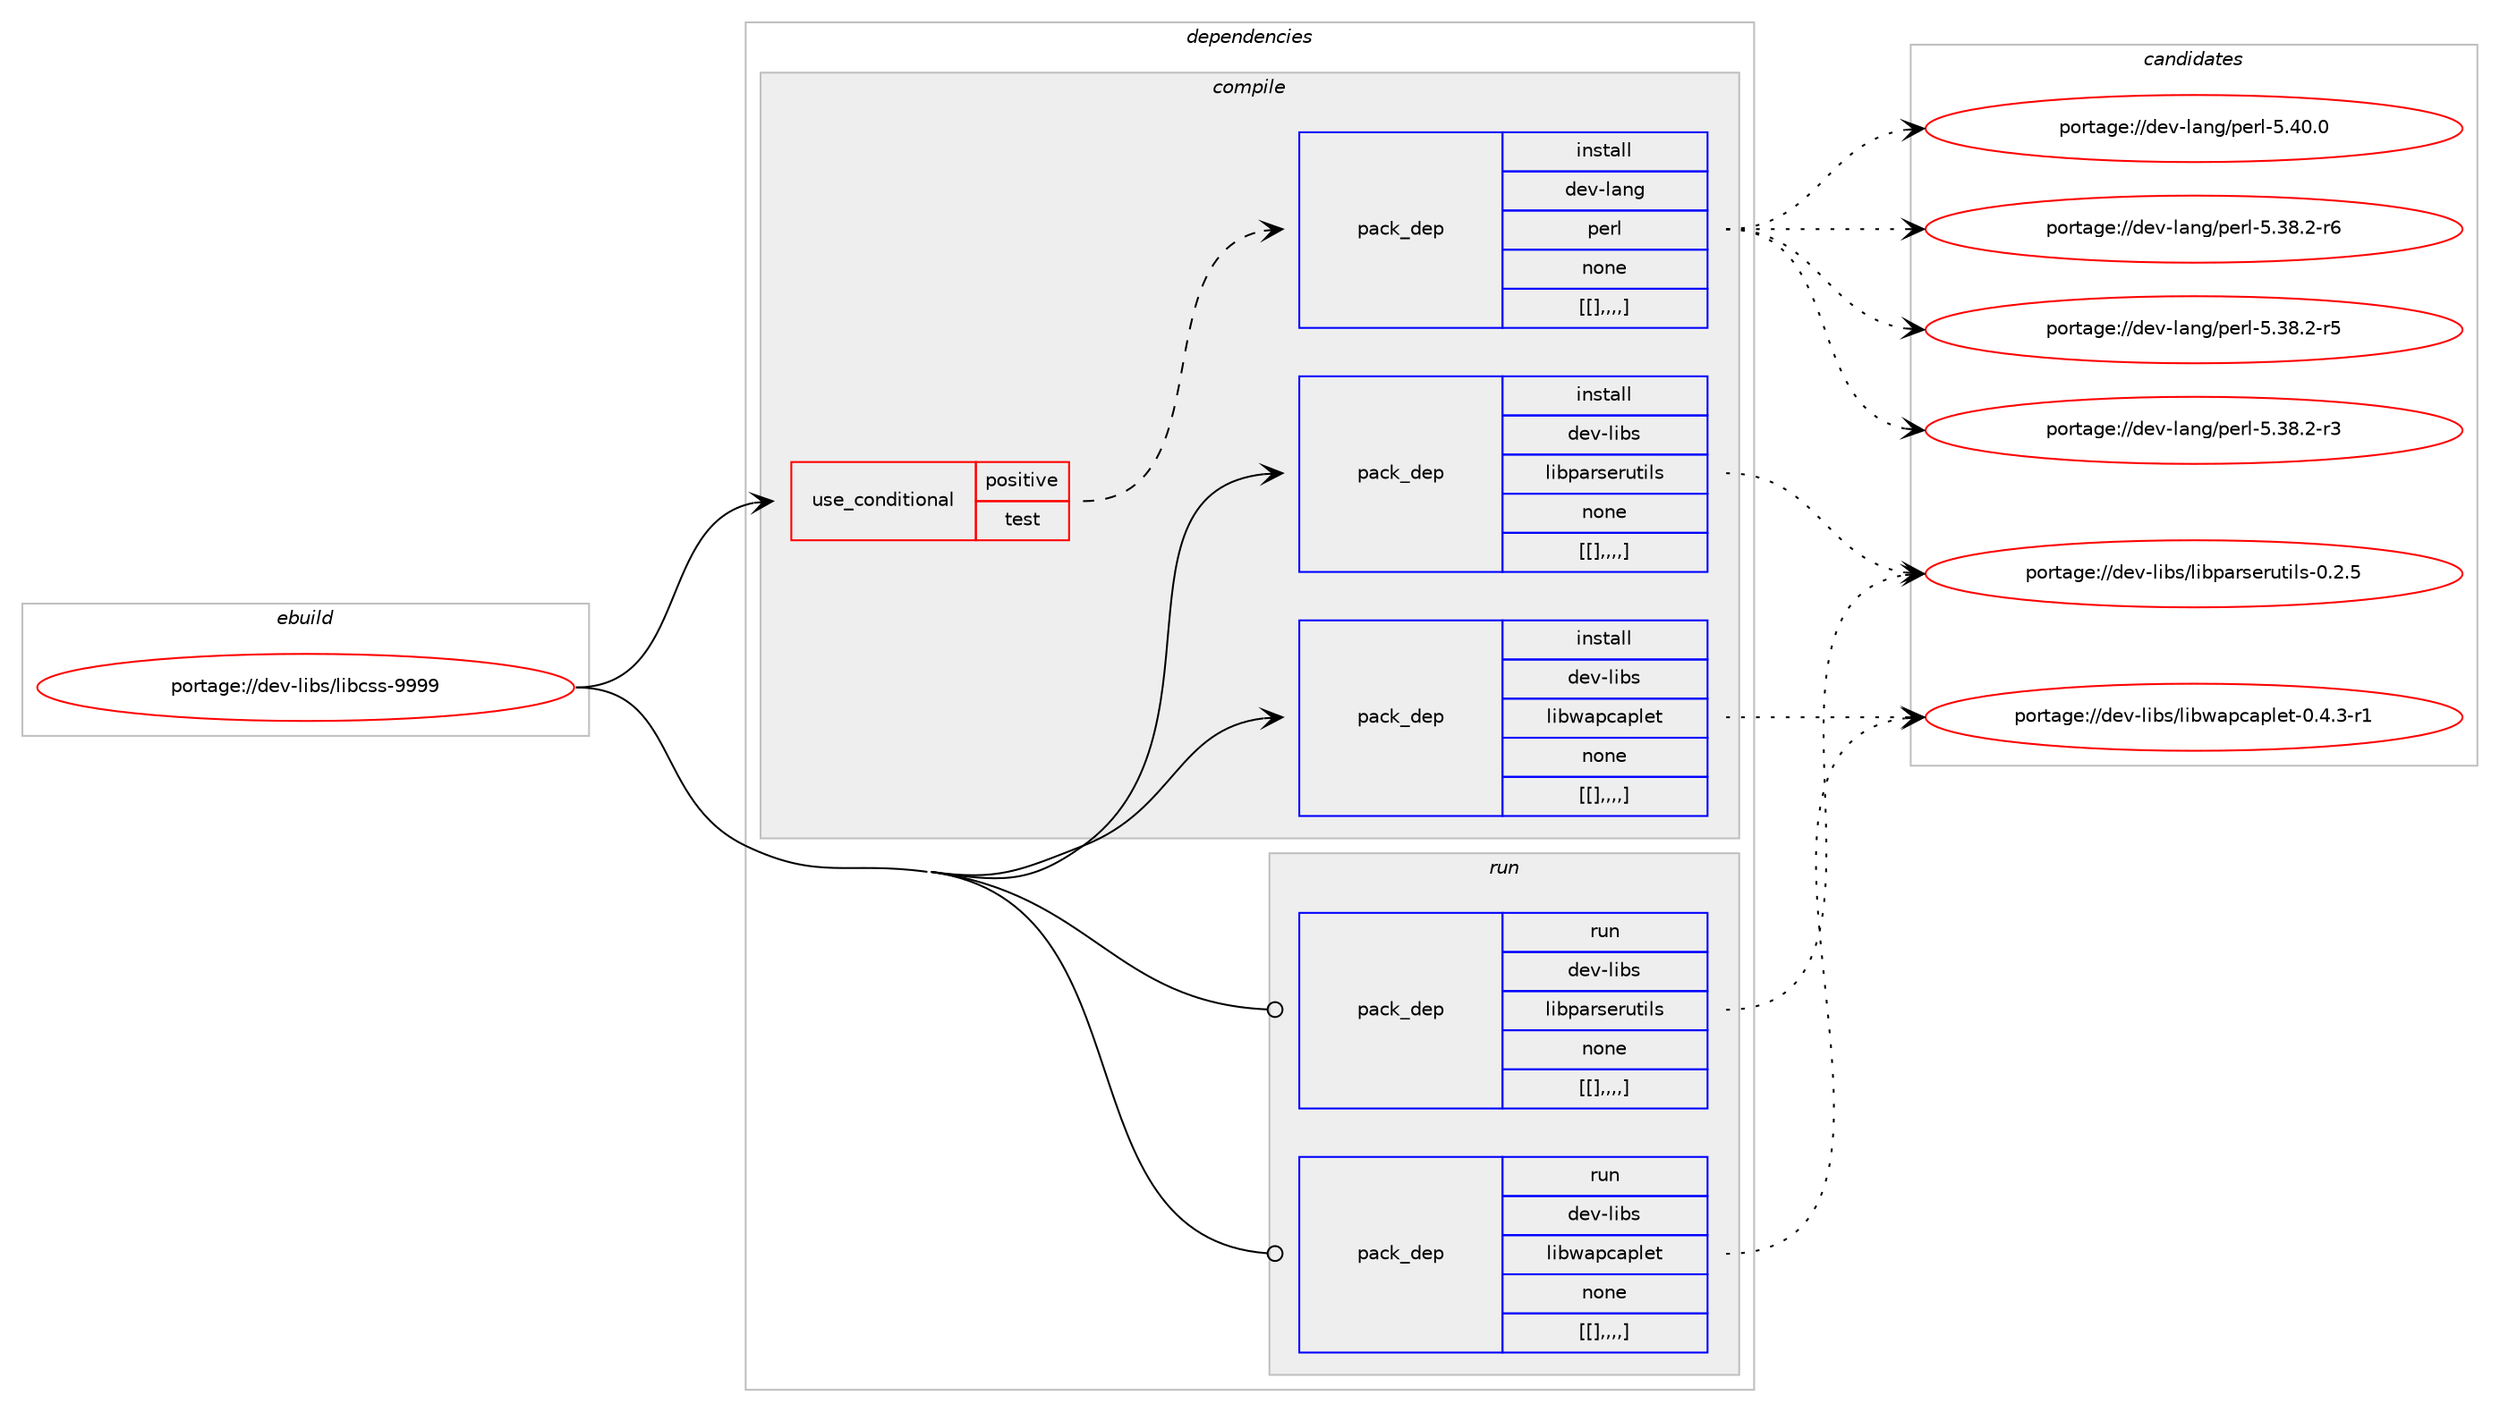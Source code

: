 digraph prolog {

# *************
# Graph options
# *************

newrank=true;
concentrate=true;
compound=true;
graph [rankdir=LR,fontname=Helvetica,fontsize=10,ranksep=1.5];#, ranksep=2.5, nodesep=0.2];
edge  [arrowhead=vee];
node  [fontname=Helvetica,fontsize=10];

# **********
# The ebuild
# **********

subgraph cluster_leftcol {
color=gray;
label=<<i>ebuild</i>>;
id [label="portage://dev-libs/libcss-9999", color=red, width=4, href="../dev-libs/libcss-9999.svg"];
}

# ****************
# The dependencies
# ****************

subgraph cluster_midcol {
color=gray;
label=<<i>dependencies</i>>;
subgraph cluster_compile {
fillcolor="#eeeeee";
style=filled;
label=<<i>compile</i>>;
subgraph cond27096 {
dependency110403 [label=<<TABLE BORDER="0" CELLBORDER="1" CELLSPACING="0" CELLPADDING="4"><TR><TD ROWSPAN="3" CELLPADDING="10">use_conditional</TD></TR><TR><TD>positive</TD></TR><TR><TD>test</TD></TR></TABLE>>, shape=none, color=red];
subgraph pack82148 {
dependency110404 [label=<<TABLE BORDER="0" CELLBORDER="1" CELLSPACING="0" CELLPADDING="4" WIDTH="220"><TR><TD ROWSPAN="6" CELLPADDING="30">pack_dep</TD></TR><TR><TD WIDTH="110">install</TD></TR><TR><TD>dev-lang</TD></TR><TR><TD>perl</TD></TR><TR><TD>none</TD></TR><TR><TD>[[],,,,]</TD></TR></TABLE>>, shape=none, color=blue];
}
dependency110403:e -> dependency110404:w [weight=20,style="dashed",arrowhead="vee"];
}
id:e -> dependency110403:w [weight=20,style="solid",arrowhead="vee"];
subgraph pack82149 {
dependency110405 [label=<<TABLE BORDER="0" CELLBORDER="1" CELLSPACING="0" CELLPADDING="4" WIDTH="220"><TR><TD ROWSPAN="6" CELLPADDING="30">pack_dep</TD></TR><TR><TD WIDTH="110">install</TD></TR><TR><TD>dev-libs</TD></TR><TR><TD>libparserutils</TD></TR><TR><TD>none</TD></TR><TR><TD>[[],,,,]</TD></TR></TABLE>>, shape=none, color=blue];
}
id:e -> dependency110405:w [weight=20,style="solid",arrowhead="vee"];
subgraph pack82150 {
dependency110406 [label=<<TABLE BORDER="0" CELLBORDER="1" CELLSPACING="0" CELLPADDING="4" WIDTH="220"><TR><TD ROWSPAN="6" CELLPADDING="30">pack_dep</TD></TR><TR><TD WIDTH="110">install</TD></TR><TR><TD>dev-libs</TD></TR><TR><TD>libwapcaplet</TD></TR><TR><TD>none</TD></TR><TR><TD>[[],,,,]</TD></TR></TABLE>>, shape=none, color=blue];
}
id:e -> dependency110406:w [weight=20,style="solid",arrowhead="vee"];
}
subgraph cluster_compileandrun {
fillcolor="#eeeeee";
style=filled;
label=<<i>compile and run</i>>;
}
subgraph cluster_run {
fillcolor="#eeeeee";
style=filled;
label=<<i>run</i>>;
subgraph pack82151 {
dependency110407 [label=<<TABLE BORDER="0" CELLBORDER="1" CELLSPACING="0" CELLPADDING="4" WIDTH="220"><TR><TD ROWSPAN="6" CELLPADDING="30">pack_dep</TD></TR><TR><TD WIDTH="110">run</TD></TR><TR><TD>dev-libs</TD></TR><TR><TD>libparserutils</TD></TR><TR><TD>none</TD></TR><TR><TD>[[],,,,]</TD></TR></TABLE>>, shape=none, color=blue];
}
id:e -> dependency110407:w [weight=20,style="solid",arrowhead="odot"];
subgraph pack82152 {
dependency110408 [label=<<TABLE BORDER="0" CELLBORDER="1" CELLSPACING="0" CELLPADDING="4" WIDTH="220"><TR><TD ROWSPAN="6" CELLPADDING="30">pack_dep</TD></TR><TR><TD WIDTH="110">run</TD></TR><TR><TD>dev-libs</TD></TR><TR><TD>libwapcaplet</TD></TR><TR><TD>none</TD></TR><TR><TD>[[],,,,]</TD></TR></TABLE>>, shape=none, color=blue];
}
id:e -> dependency110408:w [weight=20,style="solid",arrowhead="odot"];
}
}

# **************
# The candidates
# **************

subgraph cluster_choices {
rank=same;
color=gray;
label=<<i>candidates</i>>;

subgraph choice82148 {
color=black;
nodesep=1;
choice10010111845108971101034711210111410845534652484648 [label="portage://dev-lang/perl-5.40.0", color=red, width=4,href="../dev-lang/perl-5.40.0.svg"];
choice100101118451089711010347112101114108455346515646504511454 [label="portage://dev-lang/perl-5.38.2-r6", color=red, width=4,href="../dev-lang/perl-5.38.2-r6.svg"];
choice100101118451089711010347112101114108455346515646504511453 [label="portage://dev-lang/perl-5.38.2-r5", color=red, width=4,href="../dev-lang/perl-5.38.2-r5.svg"];
choice100101118451089711010347112101114108455346515646504511451 [label="portage://dev-lang/perl-5.38.2-r3", color=red, width=4,href="../dev-lang/perl-5.38.2-r3.svg"];
dependency110404:e -> choice10010111845108971101034711210111410845534652484648:w [style=dotted,weight="100"];
dependency110404:e -> choice100101118451089711010347112101114108455346515646504511454:w [style=dotted,weight="100"];
dependency110404:e -> choice100101118451089711010347112101114108455346515646504511453:w [style=dotted,weight="100"];
dependency110404:e -> choice100101118451089711010347112101114108455346515646504511451:w [style=dotted,weight="100"];
}
subgraph choice82149 {
color=black;
nodesep=1;
choice1001011184510810598115471081059811297114115101114117116105108115454846504653 [label="portage://dev-libs/libparserutils-0.2.5", color=red, width=4,href="../dev-libs/libparserutils-0.2.5.svg"];
dependency110405:e -> choice1001011184510810598115471081059811297114115101114117116105108115454846504653:w [style=dotted,weight="100"];
}
subgraph choice82150 {
color=black;
nodesep=1;
choice100101118451081059811547108105981199711299971121081011164548465246514511449 [label="portage://dev-libs/libwapcaplet-0.4.3-r1", color=red, width=4,href="../dev-libs/libwapcaplet-0.4.3-r1.svg"];
dependency110406:e -> choice100101118451081059811547108105981199711299971121081011164548465246514511449:w [style=dotted,weight="100"];
}
subgraph choice82151 {
color=black;
nodesep=1;
choice1001011184510810598115471081059811297114115101114117116105108115454846504653 [label="portage://dev-libs/libparserutils-0.2.5", color=red, width=4,href="../dev-libs/libparserutils-0.2.5.svg"];
dependency110407:e -> choice1001011184510810598115471081059811297114115101114117116105108115454846504653:w [style=dotted,weight="100"];
}
subgraph choice82152 {
color=black;
nodesep=1;
choice100101118451081059811547108105981199711299971121081011164548465246514511449 [label="portage://dev-libs/libwapcaplet-0.4.3-r1", color=red, width=4,href="../dev-libs/libwapcaplet-0.4.3-r1.svg"];
dependency110408:e -> choice100101118451081059811547108105981199711299971121081011164548465246514511449:w [style=dotted,weight="100"];
}
}

}
